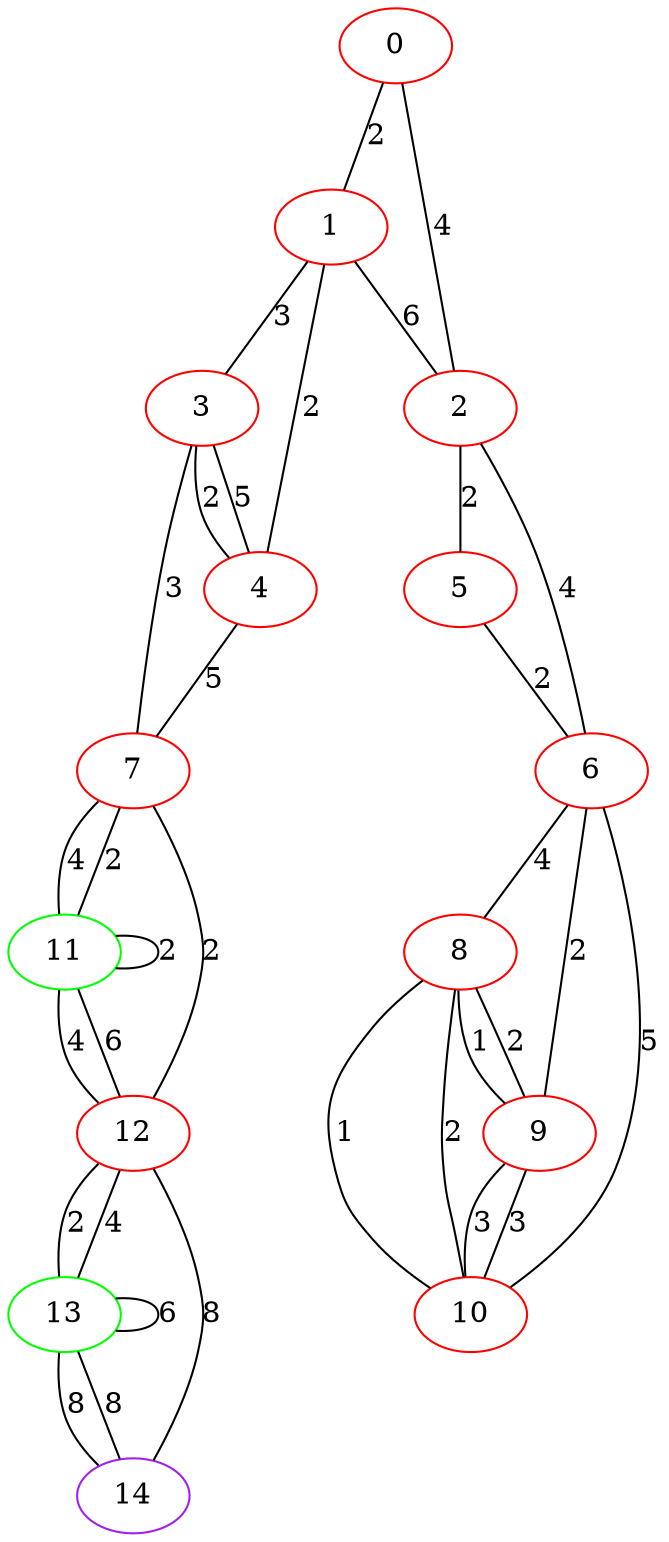 graph "" {
0 [color=red, weight=1];
1 [color=red, weight=1];
2 [color=red, weight=1];
3 [color=red, weight=1];
4 [color=red, weight=1];
5 [color=red, weight=1];
6 [color=red, weight=1];
7 [color=red, weight=1];
8 [color=red, weight=1];
9 [color=red, weight=1];
10 [color=red, weight=1];
11 [color=green, weight=2];
12 [color=red, weight=1];
13 [color=green, weight=2];
14 [color=purple, weight=4];
0 -- 1  [key=0, label=2];
0 -- 2  [key=0, label=4];
1 -- 2  [key=0, label=6];
1 -- 3  [key=0, label=3];
1 -- 4  [key=0, label=2];
2 -- 5  [key=0, label=2];
2 -- 6  [key=0, label=4];
3 -- 4  [key=0, label=5];
3 -- 4  [key=1, label=2];
3 -- 7  [key=0, label=3];
4 -- 7  [key=0, label=5];
5 -- 6  [key=0, label=2];
6 -- 8  [key=0, label=4];
6 -- 9  [key=0, label=2];
6 -- 10  [key=0, label=5];
7 -- 11  [key=0, label=4];
7 -- 11  [key=1, label=2];
7 -- 12  [key=0, label=2];
8 -- 9  [key=0, label=2];
8 -- 9  [key=1, label=1];
8 -- 10  [key=0, label=1];
8 -- 10  [key=1, label=2];
9 -- 10  [key=0, label=3];
9 -- 10  [key=1, label=3];
11 -- 11  [key=0, label=2];
11 -- 12  [key=0, label=6];
11 -- 12  [key=1, label=4];
12 -- 13  [key=0, label=2];
12 -- 13  [key=1, label=4];
12 -- 14  [key=0, label=8];
13 -- 13  [key=0, label=6];
13 -- 14  [key=0, label=8];
13 -- 14  [key=1, label=8];
}
